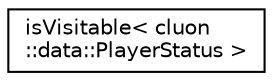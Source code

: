 digraph "Graphical Class Hierarchy"
{
 // LATEX_PDF_SIZE
  edge [fontname="Helvetica",fontsize="10",labelfontname="Helvetica",labelfontsize="10"];
  node [fontname="Helvetica",fontsize="10",shape=record];
  rankdir="LR";
  Node0 [label="isVisitable\< cluon\l::data::PlayerStatus \>",height=0.2,width=0.4,color="black", fillcolor="white", style="filled",URL="$structisVisitable_3_01cluon_1_1data_1_1PlayerStatus_01_4.html",tooltip=" "];
}
